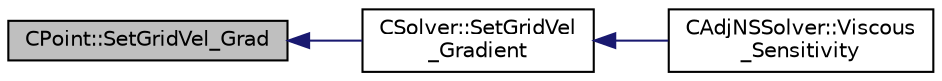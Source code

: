digraph "CPoint::SetGridVel_Grad"
{
  edge [fontname="Helvetica",fontsize="10",labelfontname="Helvetica",labelfontsize="10"];
  node [fontname="Helvetica",fontsize="10",shape=record];
  rankdir="LR";
  Node2204 [label="CPoint::SetGridVel_Grad",height=0.2,width=0.4,color="black", fillcolor="grey75", style="filled", fontcolor="black"];
  Node2204 -> Node2205 [dir="back",color="midnightblue",fontsize="10",style="solid",fontname="Helvetica"];
  Node2205 [label="CSolver::SetGridVel\l_Gradient",height=0.2,width=0.4,color="black", fillcolor="white", style="filled",URL="$class_c_solver.html#a26fa431126ecbcadbb61504264032a14",tooltip="Compute the Least Squares gradient of the grid velocity. "];
  Node2205 -> Node2206 [dir="back",color="midnightblue",fontsize="10",style="solid",fontname="Helvetica"];
  Node2206 [label="CAdjNSSolver::Viscous\l_Sensitivity",height=0.2,width=0.4,color="black", fillcolor="white", style="filled",URL="$class_c_adj_n_s_solver.html#ab05613f9de871991f55c2e1f12eac8dd",tooltip="Compute the viscous sensitivity of the functional. "];
}
